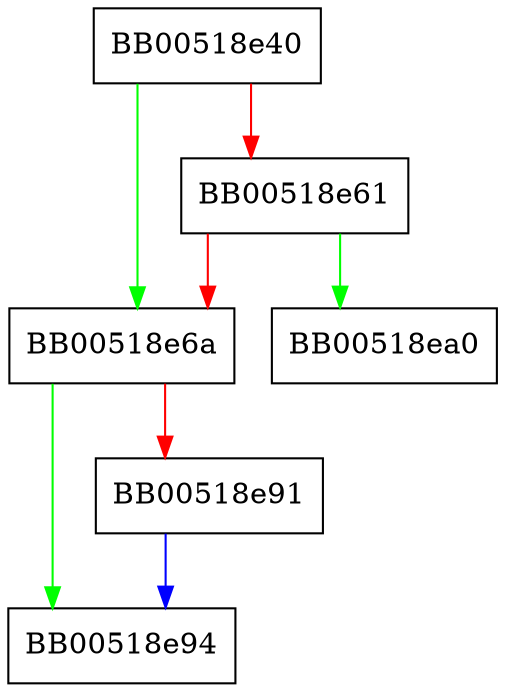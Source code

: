 digraph pkey_asn1_find {
  node [shape="box"];
  graph [splines=ortho];
  BB00518e40 -> BB00518e6a [color="green"];
  BB00518e40 -> BB00518e61 [color="red"];
  BB00518e61 -> BB00518ea0 [color="green"];
  BB00518e61 -> BB00518e6a [color="red"];
  BB00518e6a -> BB00518e94 [color="green"];
  BB00518e6a -> BB00518e91 [color="red"];
  BB00518e91 -> BB00518e94 [color="blue"];
}
